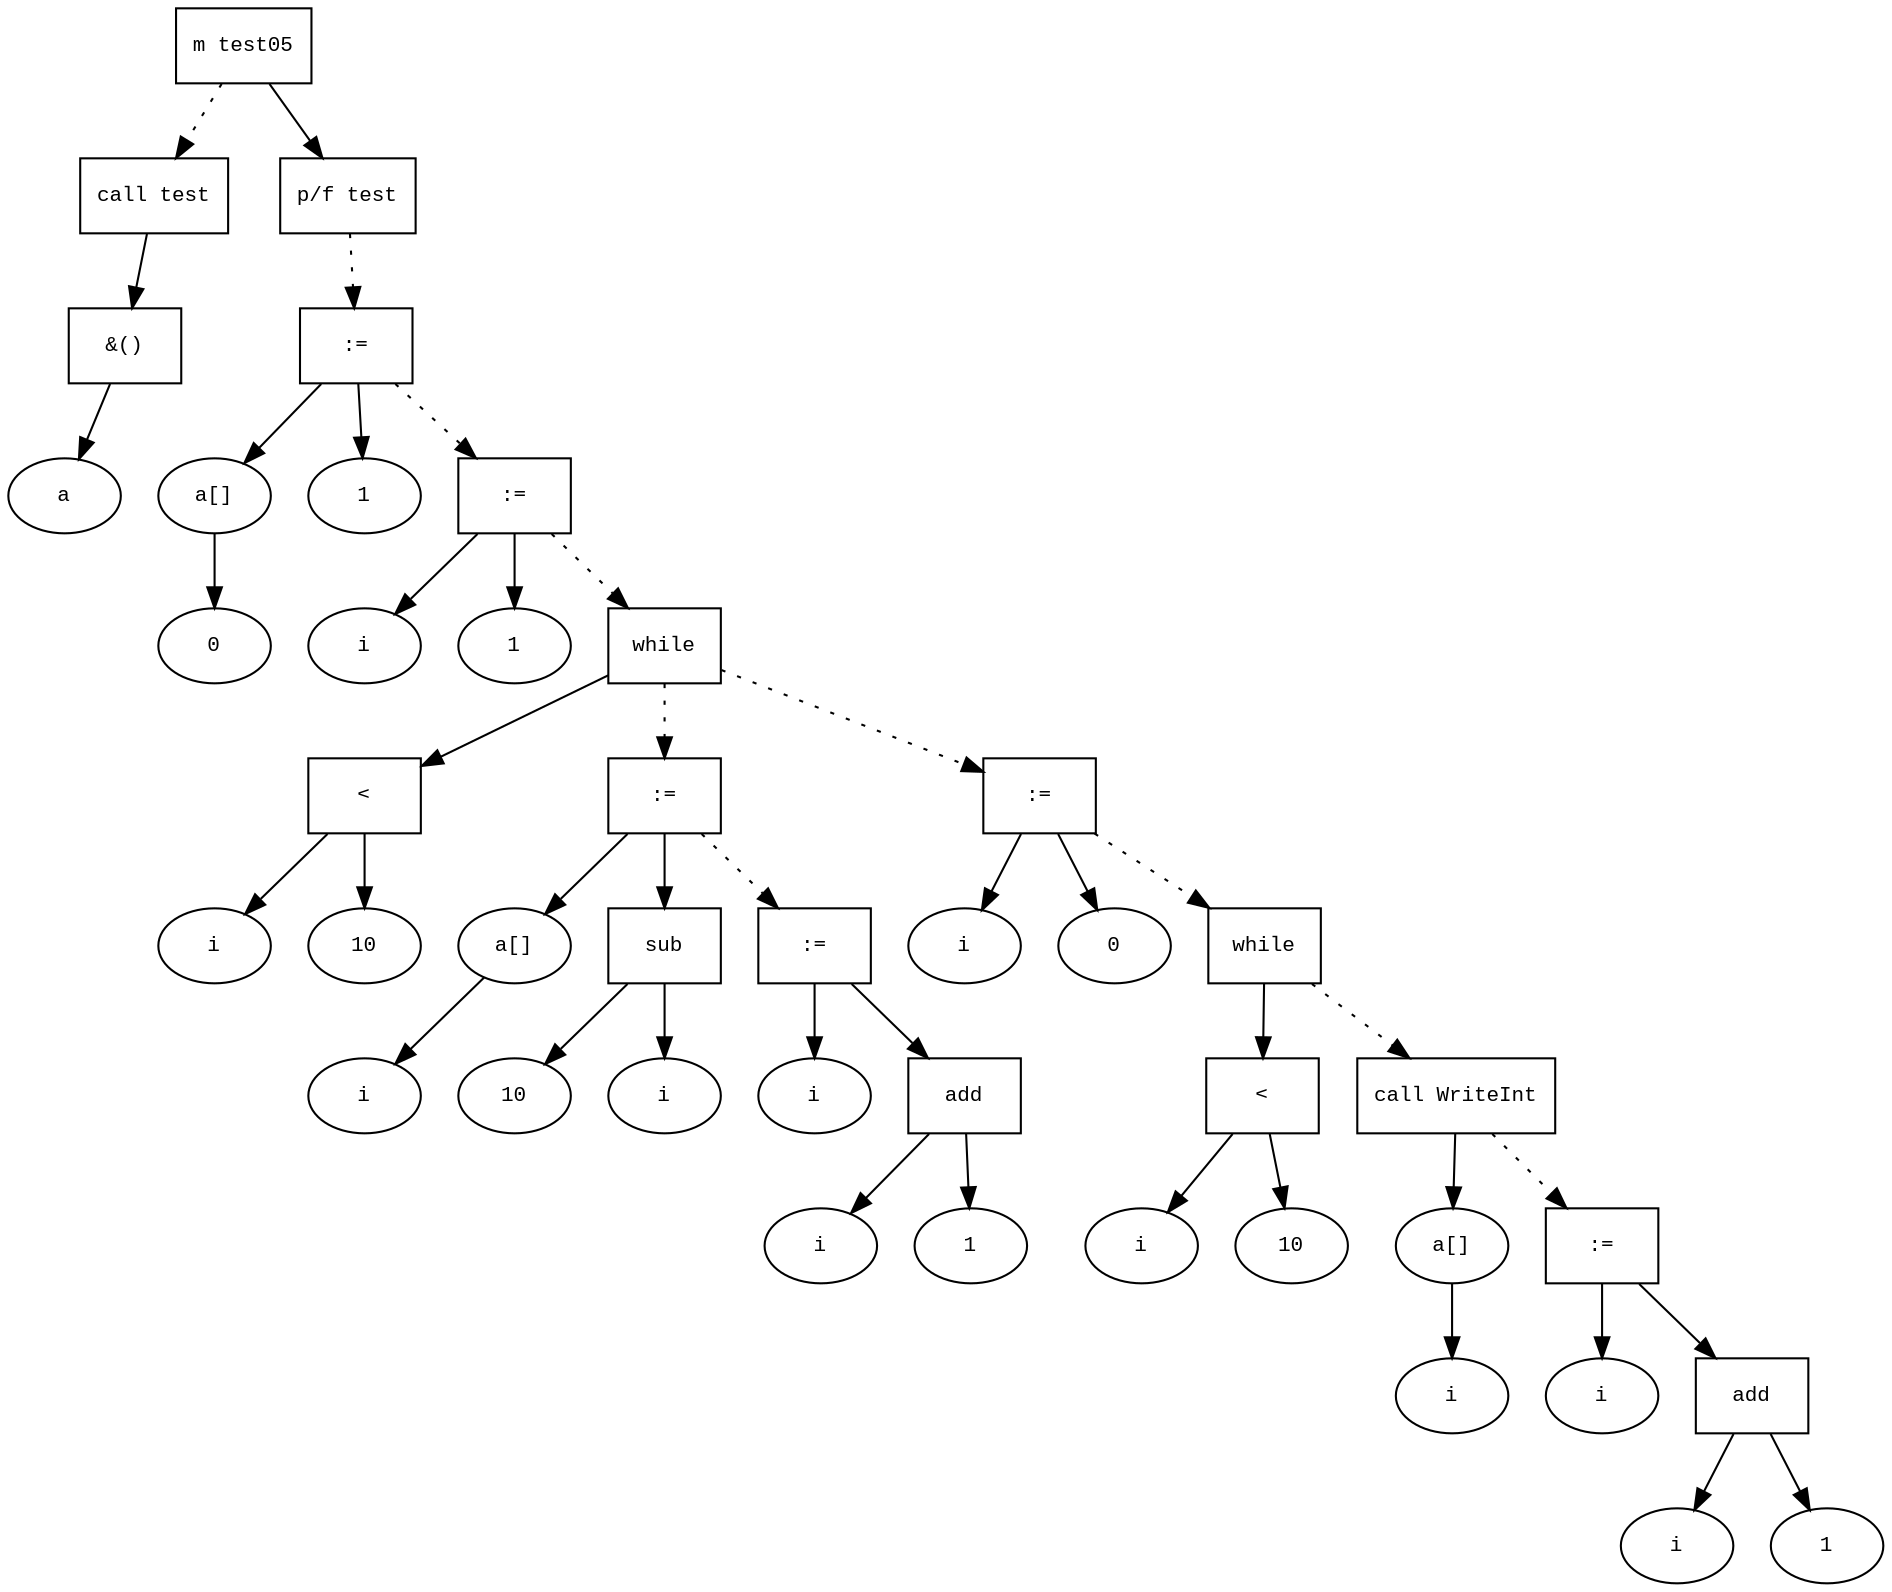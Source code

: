 digraph AST {
  graph [fontname="Times New Roman",fontsize=10];
  node  [fontname="Courier New",fontsize=10];
  edge  [fontname="Times New Roman",fontsize=10];

  node0 [label="m test05",shape=box];
  node44 [label="call test",shape=box];
  node46 [label="&()",shape=box];
  node45 [label="a",shape=ellipse];
  node46->node45;
  node44->node46;
  node0 -> node44 [style=dotted];
  node3 [label="p/f test",shape=box];
  node9 [label=":=",shape=box];
  node6 [label="a[]",shape=ellipse];
  node7 [label="0",shape=ellipse];
  node6-> node7;
  node9->node6;
  node8 [label="1",shape=ellipse];
  node9->node8;
  node3 -> node9 [style=dotted];
  node12 [label=":=",shape=box];
  node10 [label="i",shape=ellipse];
  node12->node10;
  node11 [label="1",shape=ellipse];
  node12->node11;
  node9 -> node12 [style=dotted];
  node27 [label="while",shape=box];
  node15 [label="<",shape=box];
  node13 [label="i",shape=ellipse];
  node15->node13;
  node14 [label="10",shape=ellipse];
  node15->node14;
  node27->node15;
  node21 [label=":=",shape=box];
  node16 [label="a[]",shape=ellipse];
  node17 [label="i",shape=ellipse];
  node16-> node17;
  node21->node16;
  node20 [label="sub",shape=box];
  node18 [label="10",shape=ellipse];
  node20->node18;
  node19 [label="i",shape=ellipse];
  node20->node19;
  node21->node20;
  node27 -> node21 [style=dotted];
  node26 [label=":=",shape=box];
  node22 [label="i",shape=ellipse];
  node26->node22;
  node25 [label="add",shape=box];
  node23 [label="i",shape=ellipse];
  node25->node23;
  node24 [label="1",shape=ellipse];
  node25->node24;
  node26->node25;
  node21 -> node26 [style=dotted];
  node12 -> node27 [style=dotted];
  node30 [label=":=",shape=box];
  node28 [label="i",shape=ellipse];
  node30->node28;
  node29 [label="0",shape=ellipse];
  node30->node29;
  node27 -> node30 [style=dotted];
  node43 [label="while",shape=box];
  node33 [label="<",shape=box];
  node31 [label="i",shape=ellipse];
  node33->node31;
  node32 [label="10",shape=ellipse];
  node33->node32;
  node43->node33;
  node34 [label="call WriteInt",shape=box];
  node35 [label="a[]",shape=ellipse];
  node36 [label="i",shape=ellipse];
  node35-> node36;
  node34->node35;
  node43 -> node34 [style=dotted];
  node42 [label=":=",shape=box];
  node38 [label="i",shape=ellipse];
  node42->node38;
  node41 [label="add",shape=box];
  node39 [label="i",shape=ellipse];
  node41->node39;
  node40 [label="1",shape=ellipse];
  node41->node40;
  node42->node41;
  node34 -> node42 [style=dotted];
  node30 -> node43 [style=dotted];
  node0 -> node3;
}

